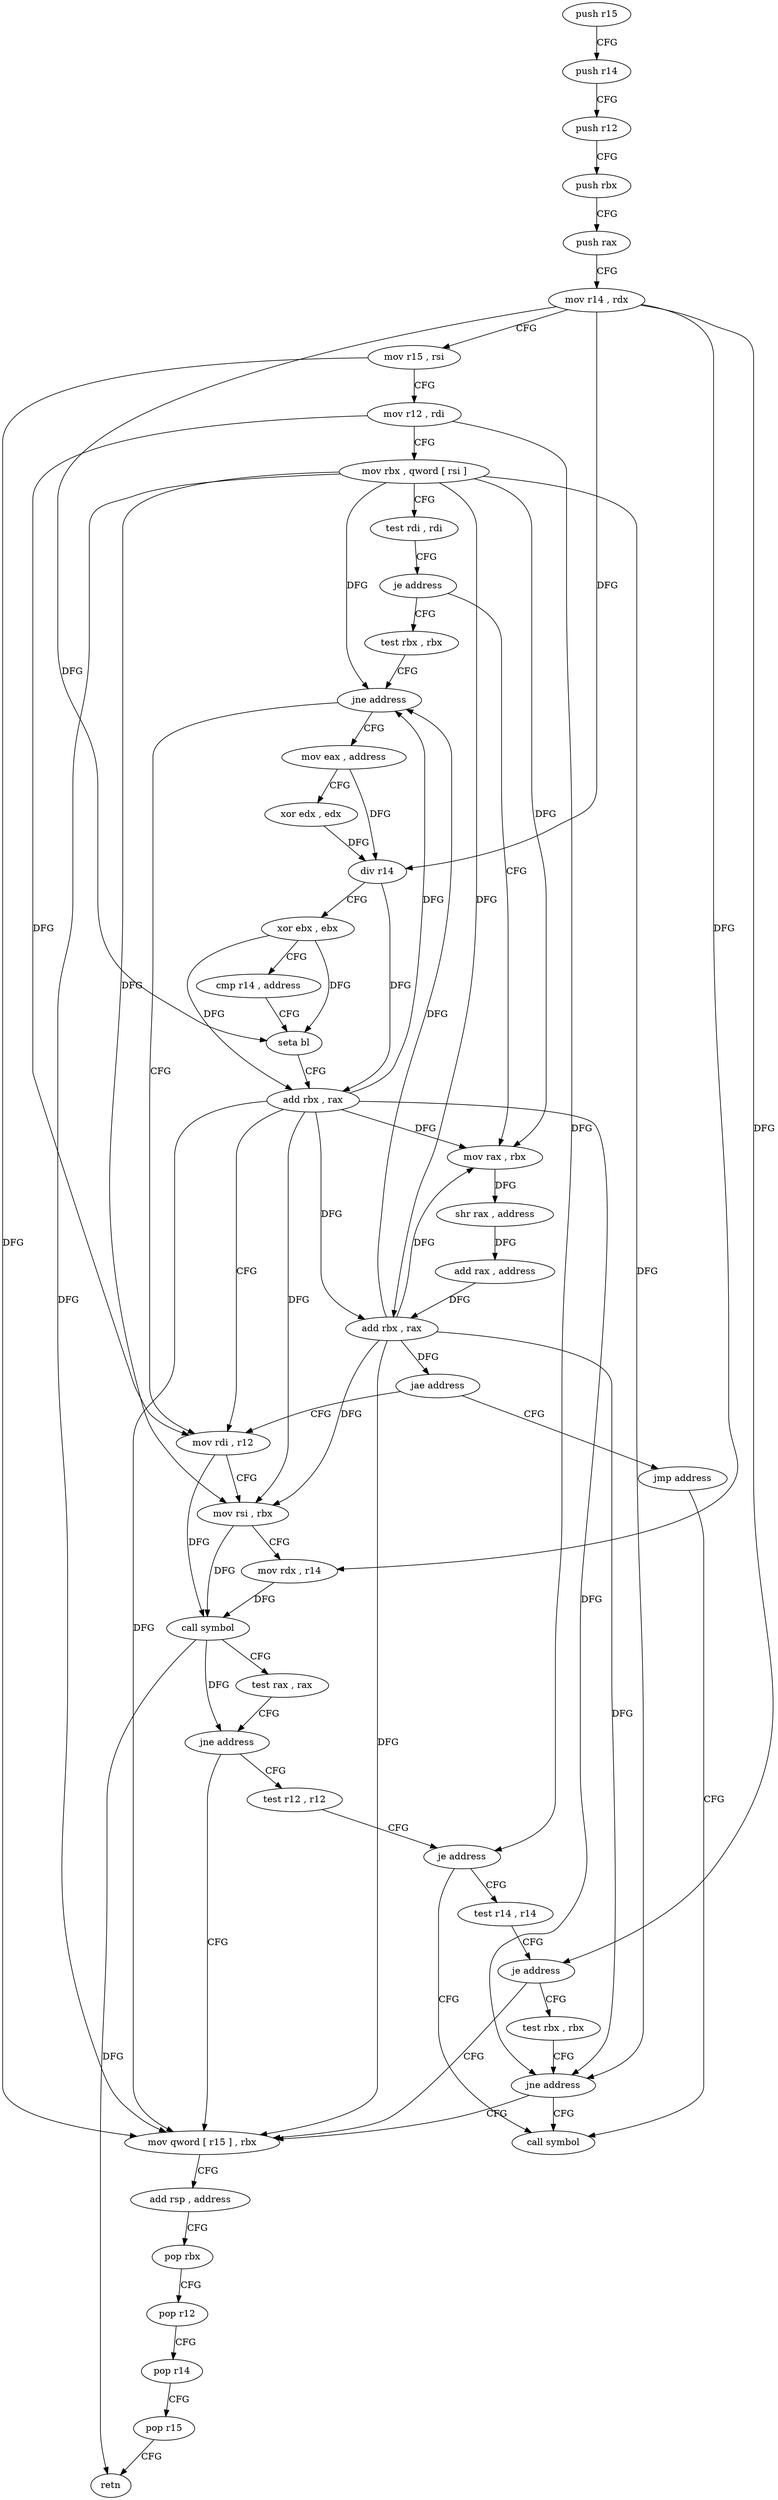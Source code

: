digraph "func" {
"4390704" [label = "push r15" ]
"4390706" [label = "push r14" ]
"4390708" [label = "push r12" ]
"4390710" [label = "push rbx" ]
"4390711" [label = "push rax" ]
"4390712" [label = "mov r14 , rdx" ]
"4390715" [label = "mov r15 , rsi" ]
"4390718" [label = "mov r12 , rdi" ]
"4390721" [label = "mov rbx , qword [ rsi ]" ]
"4390724" [label = "test rdi , rdi" ]
"4390727" [label = "je address" ]
"4390746" [label = "test rbx , rbx" ]
"4390729" [label = "mov rax , rbx" ]
"4390749" [label = "jne address" ]
"4390776" [label = "mov rdi , r12" ]
"4390751" [label = "mov eax , address" ]
"4390732" [label = "shr rax , address" ]
"4390735" [label = "add rax , address" ]
"4390739" [label = "add rbx , rax" ]
"4390742" [label = "jae address" ]
"4390744" [label = "jmp address" ]
"4390779" [label = "mov rsi , rbx" ]
"4390782" [label = "mov rdx , r14" ]
"4390785" [label = "call symbol" ]
"4390790" [label = "test rax , rax" ]
"4390793" [label = "jne address" ]
"4390810" [label = "mov qword [ r15 ] , rbx" ]
"4390795" [label = "test r12 , r12" ]
"4390756" [label = "xor edx , edx" ]
"4390758" [label = "div r14" ]
"4390761" [label = "xor ebx , ebx" ]
"4390763" [label = "cmp r14 , address" ]
"4390770" [label = "seta bl" ]
"4390773" [label = "add rbx , rax" ]
"4390825" [label = "call symbol" ]
"4390813" [label = "add rsp , address" ]
"4390817" [label = "pop rbx" ]
"4390818" [label = "pop r12" ]
"4390820" [label = "pop r14" ]
"4390822" [label = "pop r15" ]
"4390824" [label = "retn" ]
"4390798" [label = "je address" ]
"4390800" [label = "test r14 , r14" ]
"4390803" [label = "je address" ]
"4390805" [label = "test rbx , rbx" ]
"4390808" [label = "jne address" ]
"4390704" -> "4390706" [ label = "CFG" ]
"4390706" -> "4390708" [ label = "CFG" ]
"4390708" -> "4390710" [ label = "CFG" ]
"4390710" -> "4390711" [ label = "CFG" ]
"4390711" -> "4390712" [ label = "CFG" ]
"4390712" -> "4390715" [ label = "CFG" ]
"4390712" -> "4390782" [ label = "DFG" ]
"4390712" -> "4390758" [ label = "DFG" ]
"4390712" -> "4390770" [ label = "DFG" ]
"4390712" -> "4390803" [ label = "DFG" ]
"4390715" -> "4390718" [ label = "CFG" ]
"4390715" -> "4390810" [ label = "DFG" ]
"4390718" -> "4390721" [ label = "CFG" ]
"4390718" -> "4390776" [ label = "DFG" ]
"4390718" -> "4390798" [ label = "DFG" ]
"4390721" -> "4390724" [ label = "CFG" ]
"4390721" -> "4390749" [ label = "DFG" ]
"4390721" -> "4390729" [ label = "DFG" ]
"4390721" -> "4390739" [ label = "DFG" ]
"4390721" -> "4390779" [ label = "DFG" ]
"4390721" -> "4390810" [ label = "DFG" ]
"4390721" -> "4390808" [ label = "DFG" ]
"4390724" -> "4390727" [ label = "CFG" ]
"4390727" -> "4390746" [ label = "CFG" ]
"4390727" -> "4390729" [ label = "CFG" ]
"4390746" -> "4390749" [ label = "CFG" ]
"4390729" -> "4390732" [ label = "DFG" ]
"4390749" -> "4390776" [ label = "CFG" ]
"4390749" -> "4390751" [ label = "CFG" ]
"4390776" -> "4390779" [ label = "CFG" ]
"4390776" -> "4390785" [ label = "DFG" ]
"4390751" -> "4390756" [ label = "CFG" ]
"4390751" -> "4390758" [ label = "DFG" ]
"4390732" -> "4390735" [ label = "DFG" ]
"4390735" -> "4390739" [ label = "DFG" ]
"4390739" -> "4390742" [ label = "DFG" ]
"4390739" -> "4390749" [ label = "DFG" ]
"4390739" -> "4390729" [ label = "DFG" ]
"4390739" -> "4390779" [ label = "DFG" ]
"4390739" -> "4390810" [ label = "DFG" ]
"4390739" -> "4390808" [ label = "DFG" ]
"4390742" -> "4390776" [ label = "CFG" ]
"4390742" -> "4390744" [ label = "CFG" ]
"4390744" -> "4390825" [ label = "CFG" ]
"4390779" -> "4390782" [ label = "CFG" ]
"4390779" -> "4390785" [ label = "DFG" ]
"4390782" -> "4390785" [ label = "DFG" ]
"4390785" -> "4390790" [ label = "CFG" ]
"4390785" -> "4390793" [ label = "DFG" ]
"4390785" -> "4390824" [ label = "DFG" ]
"4390790" -> "4390793" [ label = "CFG" ]
"4390793" -> "4390810" [ label = "CFG" ]
"4390793" -> "4390795" [ label = "CFG" ]
"4390810" -> "4390813" [ label = "CFG" ]
"4390795" -> "4390798" [ label = "CFG" ]
"4390756" -> "4390758" [ label = "DFG" ]
"4390758" -> "4390761" [ label = "CFG" ]
"4390758" -> "4390773" [ label = "DFG" ]
"4390761" -> "4390763" [ label = "CFG" ]
"4390761" -> "4390770" [ label = "DFG" ]
"4390761" -> "4390773" [ label = "DFG" ]
"4390763" -> "4390770" [ label = "CFG" ]
"4390770" -> "4390773" [ label = "CFG" ]
"4390773" -> "4390776" [ label = "CFG" ]
"4390773" -> "4390749" [ label = "DFG" ]
"4390773" -> "4390729" [ label = "DFG" ]
"4390773" -> "4390739" [ label = "DFG" ]
"4390773" -> "4390779" [ label = "DFG" ]
"4390773" -> "4390810" [ label = "DFG" ]
"4390773" -> "4390808" [ label = "DFG" ]
"4390813" -> "4390817" [ label = "CFG" ]
"4390817" -> "4390818" [ label = "CFG" ]
"4390818" -> "4390820" [ label = "CFG" ]
"4390820" -> "4390822" [ label = "CFG" ]
"4390822" -> "4390824" [ label = "CFG" ]
"4390798" -> "4390825" [ label = "CFG" ]
"4390798" -> "4390800" [ label = "CFG" ]
"4390800" -> "4390803" [ label = "CFG" ]
"4390803" -> "4390810" [ label = "CFG" ]
"4390803" -> "4390805" [ label = "CFG" ]
"4390805" -> "4390808" [ label = "CFG" ]
"4390808" -> "4390825" [ label = "CFG" ]
"4390808" -> "4390810" [ label = "CFG" ]
}
